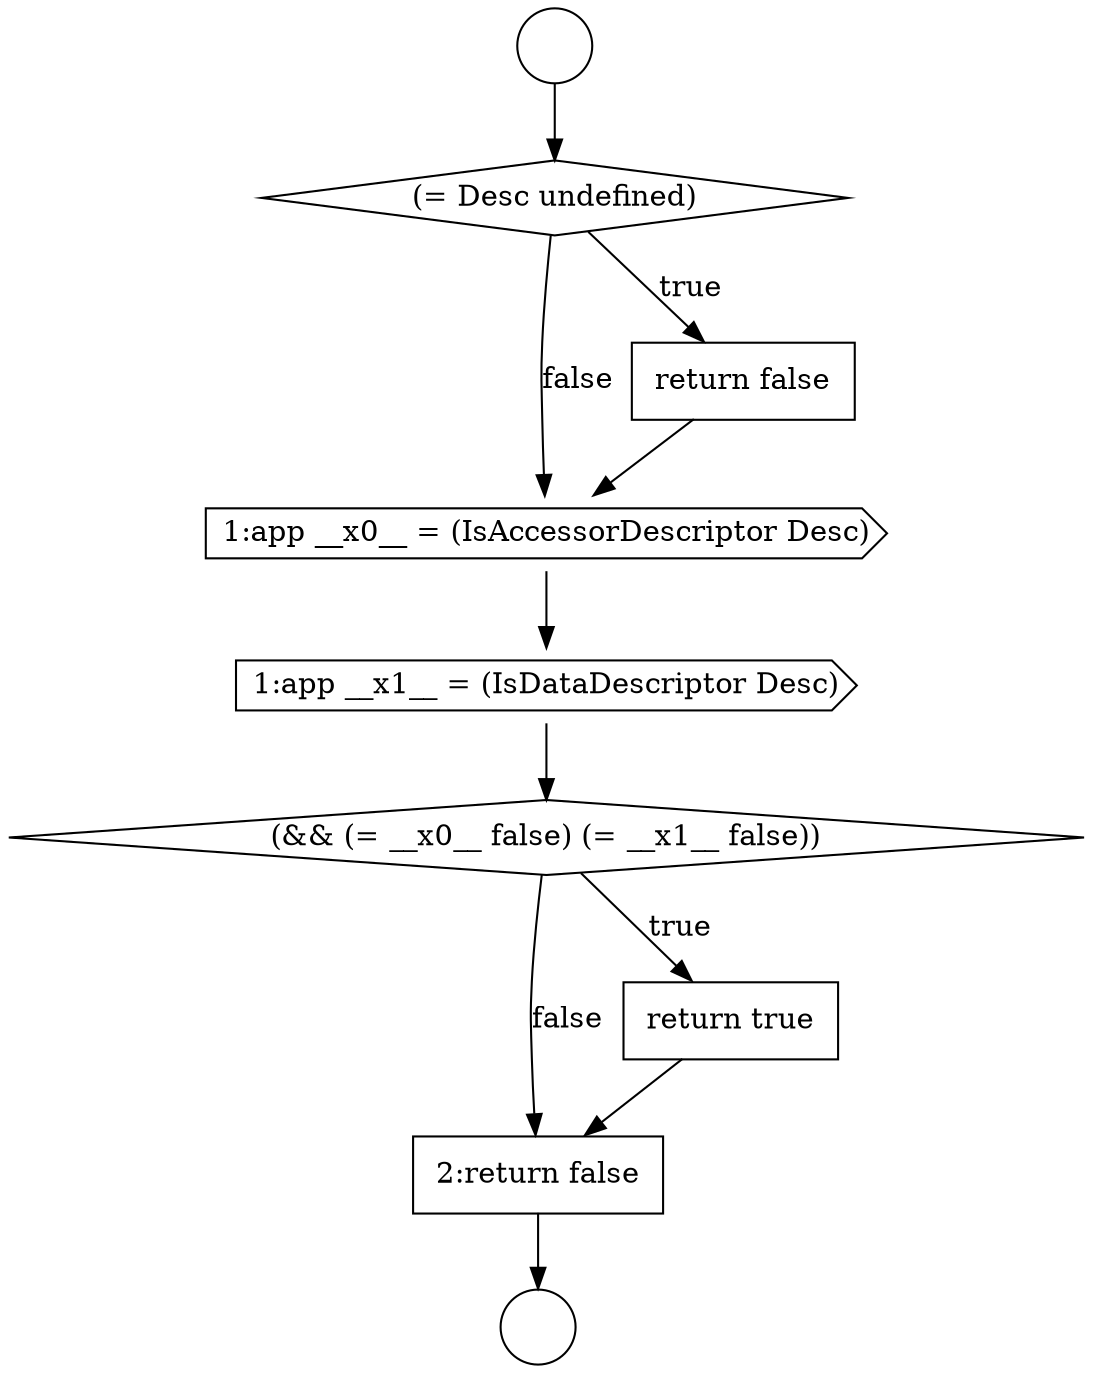 digraph {
  node125 [shape=cds, label=<<font color="black">1:app __x0__ = (IsAccessorDescriptor Desc)</font>> color="black" fillcolor="white" style=filled]
  node121 [shape=circle label=" " color="black" fillcolor="white" style=filled]
  node124 [shape=none, margin=0, label=<<font color="black">
    <table border="0" cellborder="1" cellspacing="0" cellpadding="10">
      <tr><td align="left">return false</td></tr>
    </table>
  </font>> color="black" fillcolor="white" style=filled]
  node129 [shape=none, margin=0, label=<<font color="black">
    <table border="0" cellborder="1" cellspacing="0" cellpadding="10">
      <tr><td align="left">2:return false</td></tr>
    </table>
  </font>> color="black" fillcolor="white" style=filled]
  node128 [shape=none, margin=0, label=<<font color="black">
    <table border="0" cellborder="1" cellspacing="0" cellpadding="10">
      <tr><td align="left">return true</td></tr>
    </table>
  </font>> color="black" fillcolor="white" style=filled]
  node123 [shape=diamond, label=<<font color="black">(= Desc undefined)</font>> color="black" fillcolor="white" style=filled]
  node127 [shape=diamond, label=<<font color="black">(&amp;&amp; (= __x0__ false) (= __x1__ false))</font>> color="black" fillcolor="white" style=filled]
  node126 [shape=cds, label=<<font color="black">1:app __x1__ = (IsDataDescriptor Desc)</font>> color="black" fillcolor="white" style=filled]
  node122 [shape=circle label=" " color="black" fillcolor="white" style=filled]
  node124 -> node125 [ color="black"]
  node129 -> node122 [ color="black"]
  node123 -> node124 [label=<<font color="black">true</font>> color="black"]
  node123 -> node125 [label=<<font color="black">false</font>> color="black"]
  node125 -> node126 [ color="black"]
  node126 -> node127 [ color="black"]
  node121 -> node123 [ color="black"]
  node127 -> node128 [label=<<font color="black">true</font>> color="black"]
  node127 -> node129 [label=<<font color="black">false</font>> color="black"]
  node128 -> node129 [ color="black"]
}

